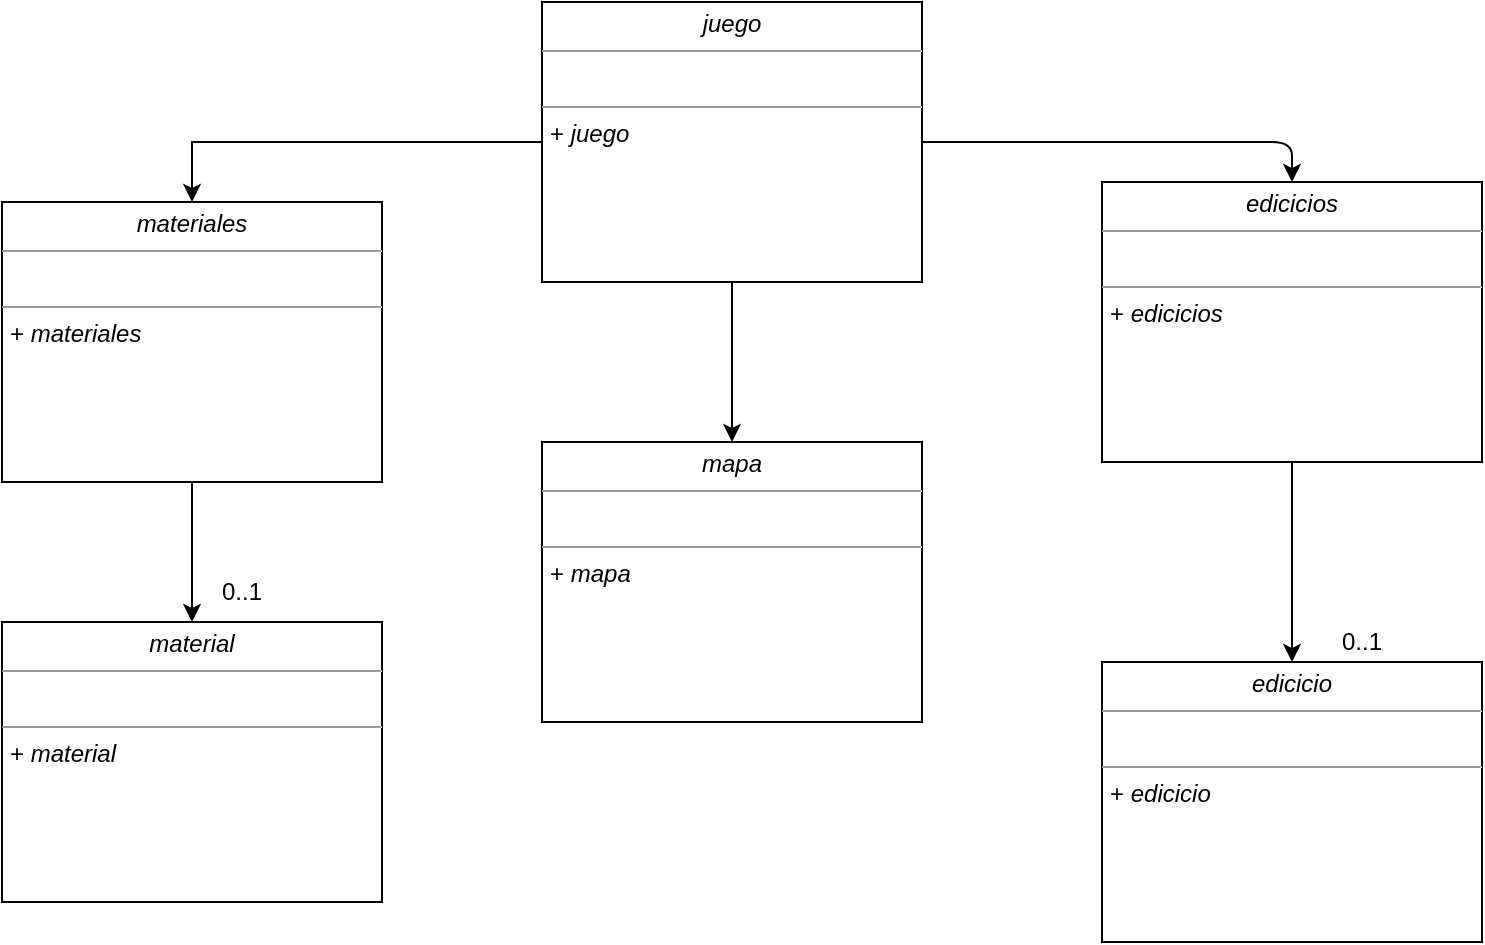 <mxfile>
    <diagram name="Page-1" id="c4acf3e9-155e-7222-9cf6-157b1a14988f">
        <mxGraphModel dx="884" dy="1560" grid="1" gridSize="10" guides="1" tooltips="1" connect="1" arrows="1" fold="1" page="1" pageScale="1" pageWidth="850" pageHeight="1100" background="none" math="0" shadow="0">
            <root>
                <mxCell id="0"/>
                <mxCell id="1" parent="0"/>
                <mxCell id="mdNmDBwhIQSw67K94APl-1" value="&lt;p style=&quot;margin: 0px ; margin-top: 4px ; text-align: center&quot;&gt;&lt;i&gt;edicicio&lt;/i&gt;&lt;/p&gt;&lt;hr size=&quot;1&quot;&gt;&lt;p style=&quot;margin: 0px ; margin-left: 4px&quot;&gt;&lt;br&gt;&lt;/p&gt;&lt;hr size=&quot;1&quot;&gt;&lt;p style=&quot;margin: 0px ; margin-left: 4px&quot;&gt;+&amp;nbsp;&lt;i style=&quot;text-align: center&quot;&gt;edicicio&lt;/i&gt;&lt;/p&gt;" style="verticalAlign=top;align=left;overflow=fill;fontSize=12;fontFamily=Helvetica;html=1;rounded=0;shadow=0;comic=0;labelBackgroundColor=none;strokeWidth=1" parent="1" vertex="1">
                    <mxGeometry x="920" y="80" width="190" height="140" as="geometry"/>
                </mxCell>
                <mxCell id="2" style="edgeStyle=none;html=1;entryX=0.5;entryY=0;entryDx=0;entryDy=0;" edge="1" parent="1" source="mdNmDBwhIQSw67K94APl-2" target="mdNmDBwhIQSw67K94APl-1">
                    <mxGeometry relative="1" as="geometry">
                        <mxPoint x="155" y="80.0" as="targetPoint"/>
                    </mxGeometry>
                </mxCell>
                <mxCell id="mdNmDBwhIQSw67K94APl-2" value="&lt;p style=&quot;margin: 0px ; margin-top: 4px ; text-align: center&quot;&gt;&lt;i&gt;edicicios&lt;/i&gt;&lt;/p&gt;&lt;hr size=&quot;1&quot;&gt;&lt;p style=&quot;margin: 0px ; margin-left: 4px&quot;&gt;&lt;br&gt;&lt;/p&gt;&lt;hr size=&quot;1&quot;&gt;&lt;p style=&quot;margin: 0px ; margin-left: 4px&quot;&gt;+&amp;nbsp;&lt;i style=&quot;text-align: center&quot;&gt;edicicios&lt;/i&gt;&lt;/p&gt;" style="verticalAlign=top;align=left;overflow=fill;fontSize=12;fontFamily=Helvetica;html=1;rounded=0;shadow=0;comic=0;labelBackgroundColor=none;strokeWidth=1" parent="1" vertex="1">
                    <mxGeometry x="920" y="-160" width="190" height="140" as="geometry"/>
                </mxCell>
                <mxCell id="mdNmDBwhIQSw67K94APl-3" value="&lt;p style=&quot;margin: 0px ; margin-top: 4px ; text-align: center&quot;&gt;&lt;i&gt;material&lt;/i&gt;&lt;/p&gt;&lt;hr size=&quot;1&quot;&gt;&lt;p style=&quot;margin: 0px ; margin-left: 4px&quot;&gt;&lt;br&gt;&lt;/p&gt;&lt;hr size=&quot;1&quot;&gt;&lt;p style=&quot;margin: 0px ; margin-left: 4px&quot;&gt;+&amp;nbsp;&lt;i style=&quot;text-align: center&quot;&gt;material&lt;/i&gt;&lt;/p&gt;" style="verticalAlign=top;align=left;overflow=fill;fontSize=12;fontFamily=Helvetica;html=1;rounded=0;shadow=0;comic=0;labelBackgroundColor=none;strokeWidth=1" parent="1" vertex="1">
                    <mxGeometry x="370" y="60" width="190" height="140" as="geometry"/>
                </mxCell>
                <mxCell id="mdNmDBwhIQSw67K94APl-4" style="edgeStyle=orthogonalEdgeStyle;rounded=0;orthogonalLoop=1;jettySize=auto;html=1;" parent="1" source="mdNmDBwhIQSw67K94APl-5" target="mdNmDBwhIQSw67K94APl-3" edge="1">
                    <mxGeometry relative="1" as="geometry"/>
                </mxCell>
                <mxCell id="mdNmDBwhIQSw67K94APl-5" value="&lt;p style=&quot;margin: 0px ; margin-top: 4px ; text-align: center&quot;&gt;&lt;i&gt;materiales&lt;/i&gt;&lt;/p&gt;&lt;hr size=&quot;1&quot;&gt;&lt;p style=&quot;margin: 0px ; margin-left: 4px&quot;&gt;&lt;br&gt;&lt;/p&gt;&lt;hr size=&quot;1&quot;&gt;&lt;p style=&quot;margin: 0px ; margin-left: 4px&quot;&gt;+&amp;nbsp;&lt;i style=&quot;text-align: center&quot;&gt;materiales&lt;/i&gt;&lt;/p&gt;" style="verticalAlign=top;align=left;overflow=fill;fontSize=12;fontFamily=Helvetica;html=1;rounded=0;shadow=0;comic=0;labelBackgroundColor=none;strokeWidth=1" parent="1" vertex="1">
                    <mxGeometry x="370" y="-150" width="190" height="140" as="geometry"/>
                </mxCell>
                <mxCell id="mdNmDBwhIQSw67K94APl-6" style="edgeStyle=orthogonalEdgeStyle;rounded=0;orthogonalLoop=1;jettySize=auto;html=1;entryX=0.5;entryY=0;entryDx=0;entryDy=0;" parent="1" source="mdNmDBwhIQSw67K94APl-7" target="mdNmDBwhIQSw67K94APl-5" edge="1">
                    <mxGeometry relative="1" as="geometry"/>
                </mxCell>
                <mxCell id="3" style="edgeStyle=none;html=1;entryX=0.5;entryY=0;entryDx=0;entryDy=0;" edge="1" parent="1" source="mdNmDBwhIQSw67K94APl-7" target="mdNmDBwhIQSw67K94APl-2">
                    <mxGeometry relative="1" as="geometry">
                        <Array as="points">
                            <mxPoint x="1015" y="-180"/>
                        </Array>
                    </mxGeometry>
                </mxCell>
                <mxCell id="4" style="edgeStyle=none;html=1;entryX=0.5;entryY=0;entryDx=0;entryDy=0;" edge="1" parent="1" source="mdNmDBwhIQSw67K94APl-7" target="mdNmDBwhIQSw67K94APl-8">
                    <mxGeometry relative="1" as="geometry"/>
                </mxCell>
                <mxCell id="mdNmDBwhIQSw67K94APl-7" value="&lt;p style=&quot;margin: 0px ; margin-top: 4px ; text-align: center&quot;&gt;&lt;i&gt;juego&lt;/i&gt;&lt;/p&gt;&lt;hr size=&quot;1&quot;&gt;&lt;p style=&quot;margin: 0px ; margin-left: 4px&quot;&gt;&lt;br&gt;&lt;/p&gt;&lt;hr size=&quot;1&quot;&gt;&lt;p style=&quot;margin: 0px ; margin-left: 4px&quot;&gt;+&amp;nbsp;&lt;i style=&quot;text-align: center&quot;&gt;juego&lt;/i&gt;&lt;/p&gt;" style="verticalAlign=top;align=left;overflow=fill;fontSize=12;fontFamily=Helvetica;html=1;rounded=0;shadow=0;comic=0;labelBackgroundColor=none;strokeWidth=1" parent="1" vertex="1">
                    <mxGeometry x="640" y="-250" width="190" height="140" as="geometry"/>
                </mxCell>
                <mxCell id="mdNmDBwhIQSw67K94APl-8" value="&lt;p style=&quot;margin: 0px ; margin-top: 4px ; text-align: center&quot;&gt;&lt;i&gt;mapa&lt;/i&gt;&lt;/p&gt;&lt;hr size=&quot;1&quot;&gt;&lt;p style=&quot;margin: 0px ; margin-left: 4px&quot;&gt;&lt;br&gt;&lt;/p&gt;&lt;hr size=&quot;1&quot;&gt;&lt;p style=&quot;margin: 0px ; margin-left: 4px&quot;&gt;+&amp;nbsp;&lt;i style=&quot;text-align: center&quot;&gt;mapa&lt;/i&gt;&lt;/p&gt;" style="verticalAlign=top;align=left;overflow=fill;fontSize=12;fontFamily=Helvetica;html=1;rounded=0;shadow=0;comic=0;labelBackgroundColor=none;strokeWidth=1" parent="1" vertex="1">
                    <mxGeometry x="640" y="-30" width="190" height="140" as="geometry"/>
                </mxCell>
                <mxCell id="mdNmDBwhIQSw67K94APl-9" value="0..1" style="text;html=1;strokeColor=none;fillColor=none;align=center;verticalAlign=middle;whiteSpace=wrap;rounded=0;" parent="1" vertex="1">
                    <mxGeometry x="460" y="30" width="60" height="30" as="geometry"/>
                </mxCell>
                <mxCell id="5" value="0..1" style="text;html=1;strokeColor=none;fillColor=none;align=center;verticalAlign=middle;whiteSpace=wrap;rounded=0;" vertex="1" parent="1">
                    <mxGeometry x="1020" y="60" width="60" height="20" as="geometry"/>
                </mxCell>
            </root>
        </mxGraphModel>
    </diagram>
</mxfile>